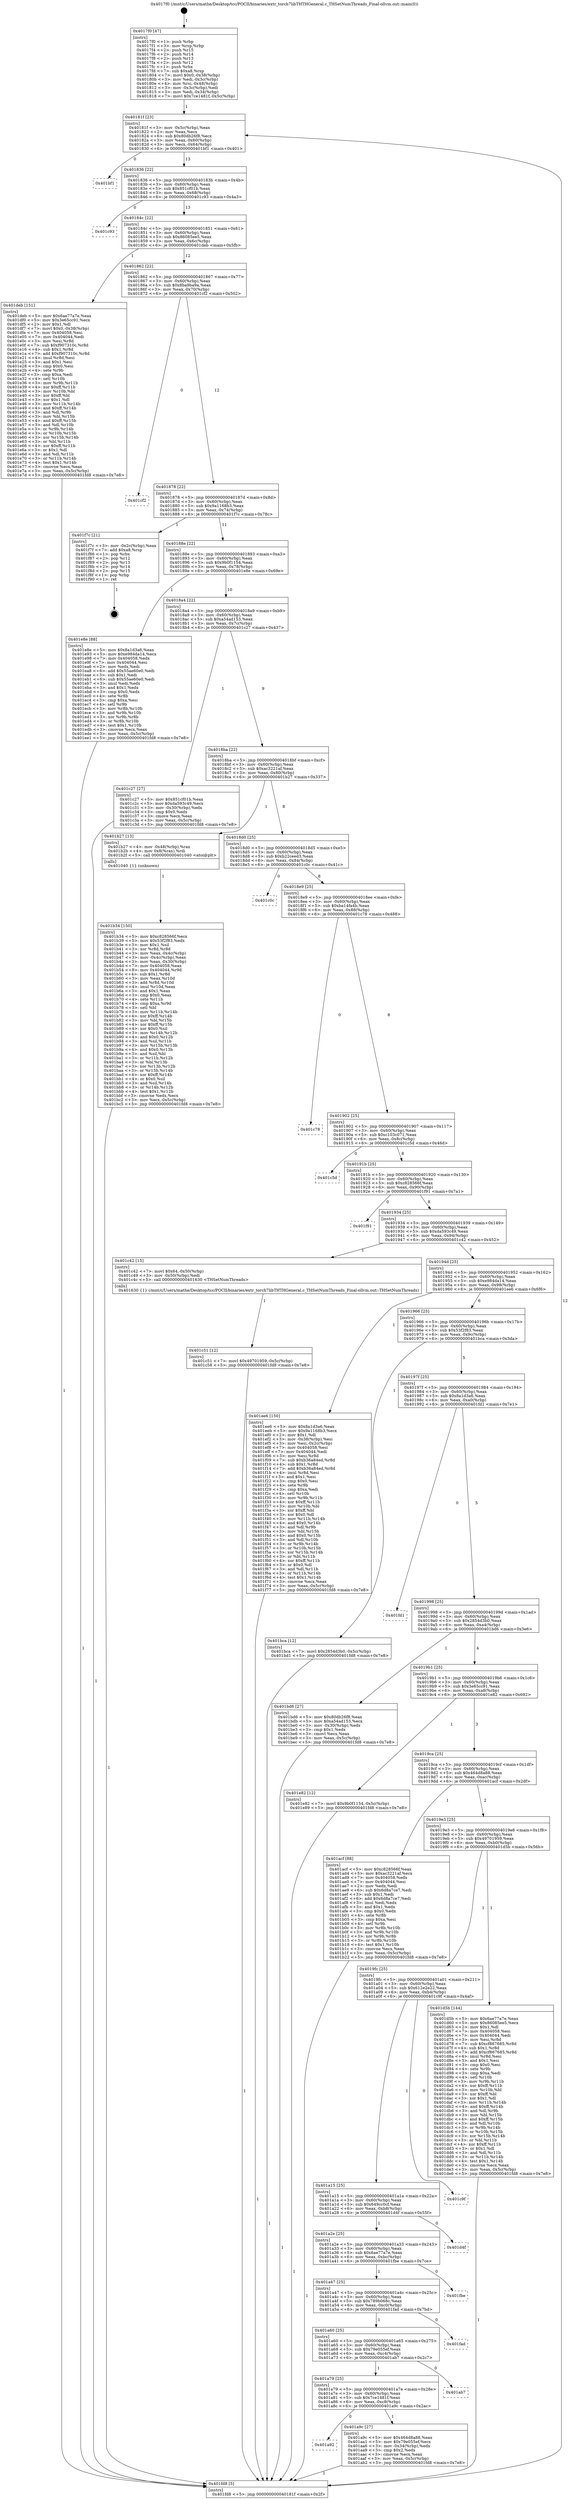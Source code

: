 digraph "0x4017f0" {
  label = "0x4017f0 (/mnt/c/Users/mathe/Desktop/tcc/POCII/binaries/extr_torch7libTHTHGeneral.c_THSetNumThreads_Final-ollvm.out::main(0))"
  labelloc = "t"
  node[shape=record]

  Entry [label="",width=0.3,height=0.3,shape=circle,fillcolor=black,style=filled]
  "0x40181f" [label="{
     0x40181f [23]\l
     | [instrs]\l
     &nbsp;&nbsp;0x40181f \<+3\>: mov -0x5c(%rbp),%eax\l
     &nbsp;&nbsp;0x401822 \<+2\>: mov %eax,%ecx\l
     &nbsp;&nbsp;0x401824 \<+6\>: sub $0x80db26f8,%ecx\l
     &nbsp;&nbsp;0x40182a \<+3\>: mov %eax,-0x60(%rbp)\l
     &nbsp;&nbsp;0x40182d \<+3\>: mov %ecx,-0x64(%rbp)\l
     &nbsp;&nbsp;0x401830 \<+6\>: je 0000000000401bf1 \<main+0x401\>\l
  }"]
  "0x401bf1" [label="{
     0x401bf1\l
  }", style=dashed]
  "0x401836" [label="{
     0x401836 [22]\l
     | [instrs]\l
     &nbsp;&nbsp;0x401836 \<+5\>: jmp 000000000040183b \<main+0x4b\>\l
     &nbsp;&nbsp;0x40183b \<+3\>: mov -0x60(%rbp),%eax\l
     &nbsp;&nbsp;0x40183e \<+5\>: sub $0x851cf01b,%eax\l
     &nbsp;&nbsp;0x401843 \<+3\>: mov %eax,-0x68(%rbp)\l
     &nbsp;&nbsp;0x401846 \<+6\>: je 0000000000401c93 \<main+0x4a3\>\l
  }"]
  Exit [label="",width=0.3,height=0.3,shape=circle,fillcolor=black,style=filled,peripheries=2]
  "0x401c93" [label="{
     0x401c93\l
  }", style=dashed]
  "0x40184c" [label="{
     0x40184c [22]\l
     | [instrs]\l
     &nbsp;&nbsp;0x40184c \<+5\>: jmp 0000000000401851 \<main+0x61\>\l
     &nbsp;&nbsp;0x401851 \<+3\>: mov -0x60(%rbp),%eax\l
     &nbsp;&nbsp;0x401854 \<+5\>: sub $0x86085ee5,%eax\l
     &nbsp;&nbsp;0x401859 \<+3\>: mov %eax,-0x6c(%rbp)\l
     &nbsp;&nbsp;0x40185c \<+6\>: je 0000000000401deb \<main+0x5fb\>\l
  }"]
  "0x401c51" [label="{
     0x401c51 [12]\l
     | [instrs]\l
     &nbsp;&nbsp;0x401c51 \<+7\>: movl $0x49701959,-0x5c(%rbp)\l
     &nbsp;&nbsp;0x401c58 \<+5\>: jmp 0000000000401fd8 \<main+0x7e8\>\l
  }"]
  "0x401deb" [label="{
     0x401deb [151]\l
     | [instrs]\l
     &nbsp;&nbsp;0x401deb \<+5\>: mov $0x6ae77a7e,%eax\l
     &nbsp;&nbsp;0x401df0 \<+5\>: mov $0x3e65cc91,%ecx\l
     &nbsp;&nbsp;0x401df5 \<+2\>: mov $0x1,%dl\l
     &nbsp;&nbsp;0x401df7 \<+7\>: movl $0x0,-0x38(%rbp)\l
     &nbsp;&nbsp;0x401dfe \<+7\>: mov 0x404058,%esi\l
     &nbsp;&nbsp;0x401e05 \<+7\>: mov 0x404044,%edi\l
     &nbsp;&nbsp;0x401e0c \<+3\>: mov %esi,%r8d\l
     &nbsp;&nbsp;0x401e0f \<+7\>: sub $0xf907310c,%r8d\l
     &nbsp;&nbsp;0x401e16 \<+4\>: sub $0x1,%r8d\l
     &nbsp;&nbsp;0x401e1a \<+7\>: add $0xf907310c,%r8d\l
     &nbsp;&nbsp;0x401e21 \<+4\>: imul %r8d,%esi\l
     &nbsp;&nbsp;0x401e25 \<+3\>: and $0x1,%esi\l
     &nbsp;&nbsp;0x401e28 \<+3\>: cmp $0x0,%esi\l
     &nbsp;&nbsp;0x401e2b \<+4\>: sete %r9b\l
     &nbsp;&nbsp;0x401e2f \<+3\>: cmp $0xa,%edi\l
     &nbsp;&nbsp;0x401e32 \<+4\>: setl %r10b\l
     &nbsp;&nbsp;0x401e36 \<+3\>: mov %r9b,%r11b\l
     &nbsp;&nbsp;0x401e39 \<+4\>: xor $0xff,%r11b\l
     &nbsp;&nbsp;0x401e3d \<+3\>: mov %r10b,%bl\l
     &nbsp;&nbsp;0x401e40 \<+3\>: xor $0xff,%bl\l
     &nbsp;&nbsp;0x401e43 \<+3\>: xor $0x1,%dl\l
     &nbsp;&nbsp;0x401e46 \<+3\>: mov %r11b,%r14b\l
     &nbsp;&nbsp;0x401e49 \<+4\>: and $0xff,%r14b\l
     &nbsp;&nbsp;0x401e4d \<+3\>: and %dl,%r9b\l
     &nbsp;&nbsp;0x401e50 \<+3\>: mov %bl,%r15b\l
     &nbsp;&nbsp;0x401e53 \<+4\>: and $0xff,%r15b\l
     &nbsp;&nbsp;0x401e57 \<+3\>: and %dl,%r10b\l
     &nbsp;&nbsp;0x401e5a \<+3\>: or %r9b,%r14b\l
     &nbsp;&nbsp;0x401e5d \<+3\>: or %r10b,%r15b\l
     &nbsp;&nbsp;0x401e60 \<+3\>: xor %r15b,%r14b\l
     &nbsp;&nbsp;0x401e63 \<+3\>: or %bl,%r11b\l
     &nbsp;&nbsp;0x401e66 \<+4\>: xor $0xff,%r11b\l
     &nbsp;&nbsp;0x401e6a \<+3\>: or $0x1,%dl\l
     &nbsp;&nbsp;0x401e6d \<+3\>: and %dl,%r11b\l
     &nbsp;&nbsp;0x401e70 \<+3\>: or %r11b,%r14b\l
     &nbsp;&nbsp;0x401e73 \<+4\>: test $0x1,%r14b\l
     &nbsp;&nbsp;0x401e77 \<+3\>: cmovne %ecx,%eax\l
     &nbsp;&nbsp;0x401e7a \<+3\>: mov %eax,-0x5c(%rbp)\l
     &nbsp;&nbsp;0x401e7d \<+5\>: jmp 0000000000401fd8 \<main+0x7e8\>\l
  }"]
  "0x401862" [label="{
     0x401862 [22]\l
     | [instrs]\l
     &nbsp;&nbsp;0x401862 \<+5\>: jmp 0000000000401867 \<main+0x77\>\l
     &nbsp;&nbsp;0x401867 \<+3\>: mov -0x60(%rbp),%eax\l
     &nbsp;&nbsp;0x40186a \<+5\>: sub $0x8ba9ba9a,%eax\l
     &nbsp;&nbsp;0x40186f \<+3\>: mov %eax,-0x70(%rbp)\l
     &nbsp;&nbsp;0x401872 \<+6\>: je 0000000000401cf2 \<main+0x502\>\l
  }"]
  "0x401b34" [label="{
     0x401b34 [150]\l
     | [instrs]\l
     &nbsp;&nbsp;0x401b34 \<+5\>: mov $0xc828566f,%ecx\l
     &nbsp;&nbsp;0x401b39 \<+5\>: mov $0x53f2f83,%edx\l
     &nbsp;&nbsp;0x401b3e \<+3\>: mov $0x1,%sil\l
     &nbsp;&nbsp;0x401b41 \<+3\>: xor %r8d,%r8d\l
     &nbsp;&nbsp;0x401b44 \<+3\>: mov %eax,-0x4c(%rbp)\l
     &nbsp;&nbsp;0x401b47 \<+3\>: mov -0x4c(%rbp),%eax\l
     &nbsp;&nbsp;0x401b4a \<+3\>: mov %eax,-0x30(%rbp)\l
     &nbsp;&nbsp;0x401b4d \<+7\>: mov 0x404058,%eax\l
     &nbsp;&nbsp;0x401b54 \<+8\>: mov 0x404044,%r9d\l
     &nbsp;&nbsp;0x401b5c \<+4\>: sub $0x1,%r8d\l
     &nbsp;&nbsp;0x401b60 \<+3\>: mov %eax,%r10d\l
     &nbsp;&nbsp;0x401b63 \<+3\>: add %r8d,%r10d\l
     &nbsp;&nbsp;0x401b66 \<+4\>: imul %r10d,%eax\l
     &nbsp;&nbsp;0x401b6a \<+3\>: and $0x1,%eax\l
     &nbsp;&nbsp;0x401b6d \<+3\>: cmp $0x0,%eax\l
     &nbsp;&nbsp;0x401b70 \<+4\>: sete %r11b\l
     &nbsp;&nbsp;0x401b74 \<+4\>: cmp $0xa,%r9d\l
     &nbsp;&nbsp;0x401b78 \<+3\>: setl %bl\l
     &nbsp;&nbsp;0x401b7b \<+3\>: mov %r11b,%r14b\l
     &nbsp;&nbsp;0x401b7e \<+4\>: xor $0xff,%r14b\l
     &nbsp;&nbsp;0x401b82 \<+3\>: mov %bl,%r15b\l
     &nbsp;&nbsp;0x401b85 \<+4\>: xor $0xff,%r15b\l
     &nbsp;&nbsp;0x401b89 \<+4\>: xor $0x0,%sil\l
     &nbsp;&nbsp;0x401b8d \<+3\>: mov %r14b,%r12b\l
     &nbsp;&nbsp;0x401b90 \<+4\>: and $0x0,%r12b\l
     &nbsp;&nbsp;0x401b94 \<+3\>: and %sil,%r11b\l
     &nbsp;&nbsp;0x401b97 \<+3\>: mov %r15b,%r13b\l
     &nbsp;&nbsp;0x401b9a \<+4\>: and $0x0,%r13b\l
     &nbsp;&nbsp;0x401b9e \<+3\>: and %sil,%bl\l
     &nbsp;&nbsp;0x401ba1 \<+3\>: or %r11b,%r12b\l
     &nbsp;&nbsp;0x401ba4 \<+3\>: or %bl,%r13b\l
     &nbsp;&nbsp;0x401ba7 \<+3\>: xor %r13b,%r12b\l
     &nbsp;&nbsp;0x401baa \<+3\>: or %r15b,%r14b\l
     &nbsp;&nbsp;0x401bad \<+4\>: xor $0xff,%r14b\l
     &nbsp;&nbsp;0x401bb1 \<+4\>: or $0x0,%sil\l
     &nbsp;&nbsp;0x401bb5 \<+3\>: and %sil,%r14b\l
     &nbsp;&nbsp;0x401bb8 \<+3\>: or %r14b,%r12b\l
     &nbsp;&nbsp;0x401bbb \<+4\>: test $0x1,%r12b\l
     &nbsp;&nbsp;0x401bbf \<+3\>: cmovne %edx,%ecx\l
     &nbsp;&nbsp;0x401bc2 \<+3\>: mov %ecx,-0x5c(%rbp)\l
     &nbsp;&nbsp;0x401bc5 \<+5\>: jmp 0000000000401fd8 \<main+0x7e8\>\l
  }"]
  "0x401cf2" [label="{
     0x401cf2\l
  }", style=dashed]
  "0x401878" [label="{
     0x401878 [22]\l
     | [instrs]\l
     &nbsp;&nbsp;0x401878 \<+5\>: jmp 000000000040187d \<main+0x8d\>\l
     &nbsp;&nbsp;0x40187d \<+3\>: mov -0x60(%rbp),%eax\l
     &nbsp;&nbsp;0x401880 \<+5\>: sub $0x9a1168b3,%eax\l
     &nbsp;&nbsp;0x401885 \<+3\>: mov %eax,-0x74(%rbp)\l
     &nbsp;&nbsp;0x401888 \<+6\>: je 0000000000401f7c \<main+0x78c\>\l
  }"]
  "0x4017f0" [label="{
     0x4017f0 [47]\l
     | [instrs]\l
     &nbsp;&nbsp;0x4017f0 \<+1\>: push %rbp\l
     &nbsp;&nbsp;0x4017f1 \<+3\>: mov %rsp,%rbp\l
     &nbsp;&nbsp;0x4017f4 \<+2\>: push %r15\l
     &nbsp;&nbsp;0x4017f6 \<+2\>: push %r14\l
     &nbsp;&nbsp;0x4017f8 \<+2\>: push %r13\l
     &nbsp;&nbsp;0x4017fa \<+2\>: push %r12\l
     &nbsp;&nbsp;0x4017fc \<+1\>: push %rbx\l
     &nbsp;&nbsp;0x4017fd \<+7\>: sub $0xa8,%rsp\l
     &nbsp;&nbsp;0x401804 \<+7\>: movl $0x0,-0x38(%rbp)\l
     &nbsp;&nbsp;0x40180b \<+3\>: mov %edi,-0x3c(%rbp)\l
     &nbsp;&nbsp;0x40180e \<+4\>: mov %rsi,-0x48(%rbp)\l
     &nbsp;&nbsp;0x401812 \<+3\>: mov -0x3c(%rbp),%edi\l
     &nbsp;&nbsp;0x401815 \<+3\>: mov %edi,-0x34(%rbp)\l
     &nbsp;&nbsp;0x401818 \<+7\>: movl $0x7ce1481f,-0x5c(%rbp)\l
  }"]
  "0x401f7c" [label="{
     0x401f7c [21]\l
     | [instrs]\l
     &nbsp;&nbsp;0x401f7c \<+3\>: mov -0x2c(%rbp),%eax\l
     &nbsp;&nbsp;0x401f7f \<+7\>: add $0xa8,%rsp\l
     &nbsp;&nbsp;0x401f86 \<+1\>: pop %rbx\l
     &nbsp;&nbsp;0x401f87 \<+2\>: pop %r12\l
     &nbsp;&nbsp;0x401f89 \<+2\>: pop %r13\l
     &nbsp;&nbsp;0x401f8b \<+2\>: pop %r14\l
     &nbsp;&nbsp;0x401f8d \<+2\>: pop %r15\l
     &nbsp;&nbsp;0x401f8f \<+1\>: pop %rbp\l
     &nbsp;&nbsp;0x401f90 \<+1\>: ret\l
  }"]
  "0x40188e" [label="{
     0x40188e [22]\l
     | [instrs]\l
     &nbsp;&nbsp;0x40188e \<+5\>: jmp 0000000000401893 \<main+0xa3\>\l
     &nbsp;&nbsp;0x401893 \<+3\>: mov -0x60(%rbp),%eax\l
     &nbsp;&nbsp;0x401896 \<+5\>: sub $0x9b0f1154,%eax\l
     &nbsp;&nbsp;0x40189b \<+3\>: mov %eax,-0x78(%rbp)\l
     &nbsp;&nbsp;0x40189e \<+6\>: je 0000000000401e8e \<main+0x69e\>\l
  }"]
  "0x401fd8" [label="{
     0x401fd8 [5]\l
     | [instrs]\l
     &nbsp;&nbsp;0x401fd8 \<+5\>: jmp 000000000040181f \<main+0x2f\>\l
  }"]
  "0x401e8e" [label="{
     0x401e8e [88]\l
     | [instrs]\l
     &nbsp;&nbsp;0x401e8e \<+5\>: mov $0x8a1d3a6,%eax\l
     &nbsp;&nbsp;0x401e93 \<+5\>: mov $0xe984da14,%ecx\l
     &nbsp;&nbsp;0x401e98 \<+7\>: mov 0x404058,%edx\l
     &nbsp;&nbsp;0x401e9f \<+7\>: mov 0x404044,%esi\l
     &nbsp;&nbsp;0x401ea6 \<+2\>: mov %edx,%edi\l
     &nbsp;&nbsp;0x401ea8 \<+6\>: add $0x55ae60e0,%edi\l
     &nbsp;&nbsp;0x401eae \<+3\>: sub $0x1,%edi\l
     &nbsp;&nbsp;0x401eb1 \<+6\>: sub $0x55ae60e0,%edi\l
     &nbsp;&nbsp;0x401eb7 \<+3\>: imul %edi,%edx\l
     &nbsp;&nbsp;0x401eba \<+3\>: and $0x1,%edx\l
     &nbsp;&nbsp;0x401ebd \<+3\>: cmp $0x0,%edx\l
     &nbsp;&nbsp;0x401ec0 \<+4\>: sete %r8b\l
     &nbsp;&nbsp;0x401ec4 \<+3\>: cmp $0xa,%esi\l
     &nbsp;&nbsp;0x401ec7 \<+4\>: setl %r9b\l
     &nbsp;&nbsp;0x401ecb \<+3\>: mov %r8b,%r10b\l
     &nbsp;&nbsp;0x401ece \<+3\>: and %r9b,%r10b\l
     &nbsp;&nbsp;0x401ed1 \<+3\>: xor %r9b,%r8b\l
     &nbsp;&nbsp;0x401ed4 \<+3\>: or %r8b,%r10b\l
     &nbsp;&nbsp;0x401ed7 \<+4\>: test $0x1,%r10b\l
     &nbsp;&nbsp;0x401edb \<+3\>: cmovne %ecx,%eax\l
     &nbsp;&nbsp;0x401ede \<+3\>: mov %eax,-0x5c(%rbp)\l
     &nbsp;&nbsp;0x401ee1 \<+5\>: jmp 0000000000401fd8 \<main+0x7e8\>\l
  }"]
  "0x4018a4" [label="{
     0x4018a4 [22]\l
     | [instrs]\l
     &nbsp;&nbsp;0x4018a4 \<+5\>: jmp 00000000004018a9 \<main+0xb9\>\l
     &nbsp;&nbsp;0x4018a9 \<+3\>: mov -0x60(%rbp),%eax\l
     &nbsp;&nbsp;0x4018ac \<+5\>: sub $0xa54ad153,%eax\l
     &nbsp;&nbsp;0x4018b1 \<+3\>: mov %eax,-0x7c(%rbp)\l
     &nbsp;&nbsp;0x4018b4 \<+6\>: je 0000000000401c27 \<main+0x437\>\l
  }"]
  "0x401a92" [label="{
     0x401a92\l
  }", style=dashed]
  "0x401c27" [label="{
     0x401c27 [27]\l
     | [instrs]\l
     &nbsp;&nbsp;0x401c27 \<+5\>: mov $0x851cf01b,%eax\l
     &nbsp;&nbsp;0x401c2c \<+5\>: mov $0xda593c49,%ecx\l
     &nbsp;&nbsp;0x401c31 \<+3\>: mov -0x30(%rbp),%edx\l
     &nbsp;&nbsp;0x401c34 \<+3\>: cmp $0x0,%edx\l
     &nbsp;&nbsp;0x401c37 \<+3\>: cmove %ecx,%eax\l
     &nbsp;&nbsp;0x401c3a \<+3\>: mov %eax,-0x5c(%rbp)\l
     &nbsp;&nbsp;0x401c3d \<+5\>: jmp 0000000000401fd8 \<main+0x7e8\>\l
  }"]
  "0x4018ba" [label="{
     0x4018ba [22]\l
     | [instrs]\l
     &nbsp;&nbsp;0x4018ba \<+5\>: jmp 00000000004018bf \<main+0xcf\>\l
     &nbsp;&nbsp;0x4018bf \<+3\>: mov -0x60(%rbp),%eax\l
     &nbsp;&nbsp;0x4018c2 \<+5\>: sub $0xac3221af,%eax\l
     &nbsp;&nbsp;0x4018c7 \<+3\>: mov %eax,-0x80(%rbp)\l
     &nbsp;&nbsp;0x4018ca \<+6\>: je 0000000000401b27 \<main+0x337\>\l
  }"]
  "0x401a9c" [label="{
     0x401a9c [27]\l
     | [instrs]\l
     &nbsp;&nbsp;0x401a9c \<+5\>: mov $0x464d8a88,%eax\l
     &nbsp;&nbsp;0x401aa1 \<+5\>: mov $0x79e055ef,%ecx\l
     &nbsp;&nbsp;0x401aa6 \<+3\>: mov -0x34(%rbp),%edx\l
     &nbsp;&nbsp;0x401aa9 \<+3\>: cmp $0x2,%edx\l
     &nbsp;&nbsp;0x401aac \<+3\>: cmovne %ecx,%eax\l
     &nbsp;&nbsp;0x401aaf \<+3\>: mov %eax,-0x5c(%rbp)\l
     &nbsp;&nbsp;0x401ab2 \<+5\>: jmp 0000000000401fd8 \<main+0x7e8\>\l
  }"]
  "0x401b27" [label="{
     0x401b27 [13]\l
     | [instrs]\l
     &nbsp;&nbsp;0x401b27 \<+4\>: mov -0x48(%rbp),%rax\l
     &nbsp;&nbsp;0x401b2b \<+4\>: mov 0x8(%rax),%rdi\l
     &nbsp;&nbsp;0x401b2f \<+5\>: call 0000000000401040 \<atoi@plt\>\l
     | [calls]\l
     &nbsp;&nbsp;0x401040 \{1\} (unknown)\l
  }"]
  "0x4018d0" [label="{
     0x4018d0 [25]\l
     | [instrs]\l
     &nbsp;&nbsp;0x4018d0 \<+5\>: jmp 00000000004018d5 \<main+0xe5\>\l
     &nbsp;&nbsp;0x4018d5 \<+3\>: mov -0x60(%rbp),%eax\l
     &nbsp;&nbsp;0x4018d8 \<+5\>: sub $0xb22ceed3,%eax\l
     &nbsp;&nbsp;0x4018dd \<+6\>: mov %eax,-0x84(%rbp)\l
     &nbsp;&nbsp;0x4018e3 \<+6\>: je 0000000000401c0c \<main+0x41c\>\l
  }"]
  "0x401a79" [label="{
     0x401a79 [25]\l
     | [instrs]\l
     &nbsp;&nbsp;0x401a79 \<+5\>: jmp 0000000000401a7e \<main+0x28e\>\l
     &nbsp;&nbsp;0x401a7e \<+3\>: mov -0x60(%rbp),%eax\l
     &nbsp;&nbsp;0x401a81 \<+5\>: sub $0x7ce1481f,%eax\l
     &nbsp;&nbsp;0x401a86 \<+6\>: mov %eax,-0xc8(%rbp)\l
     &nbsp;&nbsp;0x401a8c \<+6\>: je 0000000000401a9c \<main+0x2ac\>\l
  }"]
  "0x401c0c" [label="{
     0x401c0c\l
  }", style=dashed]
  "0x4018e9" [label="{
     0x4018e9 [25]\l
     | [instrs]\l
     &nbsp;&nbsp;0x4018e9 \<+5\>: jmp 00000000004018ee \<main+0xfe\>\l
     &nbsp;&nbsp;0x4018ee \<+3\>: mov -0x60(%rbp),%eax\l
     &nbsp;&nbsp;0x4018f1 \<+5\>: sub $0xba14fa4b,%eax\l
     &nbsp;&nbsp;0x4018f6 \<+6\>: mov %eax,-0x88(%rbp)\l
     &nbsp;&nbsp;0x4018fc \<+6\>: je 0000000000401c78 \<main+0x488\>\l
  }"]
  "0x401ab7" [label="{
     0x401ab7\l
  }", style=dashed]
  "0x401c78" [label="{
     0x401c78\l
  }", style=dashed]
  "0x401902" [label="{
     0x401902 [25]\l
     | [instrs]\l
     &nbsp;&nbsp;0x401902 \<+5\>: jmp 0000000000401907 \<main+0x117\>\l
     &nbsp;&nbsp;0x401907 \<+3\>: mov -0x60(%rbp),%eax\l
     &nbsp;&nbsp;0x40190a \<+5\>: sub $0xc103c071,%eax\l
     &nbsp;&nbsp;0x40190f \<+6\>: mov %eax,-0x8c(%rbp)\l
     &nbsp;&nbsp;0x401915 \<+6\>: je 0000000000401c5d \<main+0x46d\>\l
  }"]
  "0x401a60" [label="{
     0x401a60 [25]\l
     | [instrs]\l
     &nbsp;&nbsp;0x401a60 \<+5\>: jmp 0000000000401a65 \<main+0x275\>\l
     &nbsp;&nbsp;0x401a65 \<+3\>: mov -0x60(%rbp),%eax\l
     &nbsp;&nbsp;0x401a68 \<+5\>: sub $0x79e055ef,%eax\l
     &nbsp;&nbsp;0x401a6d \<+6\>: mov %eax,-0xc4(%rbp)\l
     &nbsp;&nbsp;0x401a73 \<+6\>: je 0000000000401ab7 \<main+0x2c7\>\l
  }"]
  "0x401c5d" [label="{
     0x401c5d\l
  }", style=dashed]
  "0x40191b" [label="{
     0x40191b [25]\l
     | [instrs]\l
     &nbsp;&nbsp;0x40191b \<+5\>: jmp 0000000000401920 \<main+0x130\>\l
     &nbsp;&nbsp;0x401920 \<+3\>: mov -0x60(%rbp),%eax\l
     &nbsp;&nbsp;0x401923 \<+5\>: sub $0xc828566f,%eax\l
     &nbsp;&nbsp;0x401928 \<+6\>: mov %eax,-0x90(%rbp)\l
     &nbsp;&nbsp;0x40192e \<+6\>: je 0000000000401f91 \<main+0x7a1\>\l
  }"]
  "0x401fad" [label="{
     0x401fad\l
  }", style=dashed]
  "0x401f91" [label="{
     0x401f91\l
  }", style=dashed]
  "0x401934" [label="{
     0x401934 [25]\l
     | [instrs]\l
     &nbsp;&nbsp;0x401934 \<+5\>: jmp 0000000000401939 \<main+0x149\>\l
     &nbsp;&nbsp;0x401939 \<+3\>: mov -0x60(%rbp),%eax\l
     &nbsp;&nbsp;0x40193c \<+5\>: sub $0xda593c49,%eax\l
     &nbsp;&nbsp;0x401941 \<+6\>: mov %eax,-0x94(%rbp)\l
     &nbsp;&nbsp;0x401947 \<+6\>: je 0000000000401c42 \<main+0x452\>\l
  }"]
  "0x401a47" [label="{
     0x401a47 [25]\l
     | [instrs]\l
     &nbsp;&nbsp;0x401a47 \<+5\>: jmp 0000000000401a4c \<main+0x25c\>\l
     &nbsp;&nbsp;0x401a4c \<+3\>: mov -0x60(%rbp),%eax\l
     &nbsp;&nbsp;0x401a4f \<+5\>: sub $0x789b068c,%eax\l
     &nbsp;&nbsp;0x401a54 \<+6\>: mov %eax,-0xc0(%rbp)\l
     &nbsp;&nbsp;0x401a5a \<+6\>: je 0000000000401fad \<main+0x7bd\>\l
  }"]
  "0x401c42" [label="{
     0x401c42 [15]\l
     | [instrs]\l
     &nbsp;&nbsp;0x401c42 \<+7\>: movl $0x64,-0x50(%rbp)\l
     &nbsp;&nbsp;0x401c49 \<+3\>: mov -0x50(%rbp),%edi\l
     &nbsp;&nbsp;0x401c4c \<+5\>: call 0000000000401630 \<THSetNumThreads\>\l
     | [calls]\l
     &nbsp;&nbsp;0x401630 \{1\} (/mnt/c/Users/mathe/Desktop/tcc/POCII/binaries/extr_torch7libTHTHGeneral.c_THSetNumThreads_Final-ollvm.out::THSetNumThreads)\l
  }"]
  "0x40194d" [label="{
     0x40194d [25]\l
     | [instrs]\l
     &nbsp;&nbsp;0x40194d \<+5\>: jmp 0000000000401952 \<main+0x162\>\l
     &nbsp;&nbsp;0x401952 \<+3\>: mov -0x60(%rbp),%eax\l
     &nbsp;&nbsp;0x401955 \<+5\>: sub $0xe984da14,%eax\l
     &nbsp;&nbsp;0x40195a \<+6\>: mov %eax,-0x98(%rbp)\l
     &nbsp;&nbsp;0x401960 \<+6\>: je 0000000000401ee6 \<main+0x6f6\>\l
  }"]
  "0x401fbe" [label="{
     0x401fbe\l
  }", style=dashed]
  "0x401ee6" [label="{
     0x401ee6 [150]\l
     | [instrs]\l
     &nbsp;&nbsp;0x401ee6 \<+5\>: mov $0x8a1d3a6,%eax\l
     &nbsp;&nbsp;0x401eeb \<+5\>: mov $0x9a1168b3,%ecx\l
     &nbsp;&nbsp;0x401ef0 \<+2\>: mov $0x1,%dl\l
     &nbsp;&nbsp;0x401ef2 \<+3\>: mov -0x38(%rbp),%esi\l
     &nbsp;&nbsp;0x401ef5 \<+3\>: mov %esi,-0x2c(%rbp)\l
     &nbsp;&nbsp;0x401ef8 \<+7\>: mov 0x404058,%esi\l
     &nbsp;&nbsp;0x401eff \<+7\>: mov 0x404044,%edi\l
     &nbsp;&nbsp;0x401f06 \<+3\>: mov %esi,%r8d\l
     &nbsp;&nbsp;0x401f09 \<+7\>: sub $0xb36a84ed,%r8d\l
     &nbsp;&nbsp;0x401f10 \<+4\>: sub $0x1,%r8d\l
     &nbsp;&nbsp;0x401f14 \<+7\>: add $0xb36a84ed,%r8d\l
     &nbsp;&nbsp;0x401f1b \<+4\>: imul %r8d,%esi\l
     &nbsp;&nbsp;0x401f1f \<+3\>: and $0x1,%esi\l
     &nbsp;&nbsp;0x401f22 \<+3\>: cmp $0x0,%esi\l
     &nbsp;&nbsp;0x401f25 \<+4\>: sete %r9b\l
     &nbsp;&nbsp;0x401f29 \<+3\>: cmp $0xa,%edi\l
     &nbsp;&nbsp;0x401f2c \<+4\>: setl %r10b\l
     &nbsp;&nbsp;0x401f30 \<+3\>: mov %r9b,%r11b\l
     &nbsp;&nbsp;0x401f33 \<+4\>: xor $0xff,%r11b\l
     &nbsp;&nbsp;0x401f37 \<+3\>: mov %r10b,%bl\l
     &nbsp;&nbsp;0x401f3a \<+3\>: xor $0xff,%bl\l
     &nbsp;&nbsp;0x401f3d \<+3\>: xor $0x0,%dl\l
     &nbsp;&nbsp;0x401f40 \<+3\>: mov %r11b,%r14b\l
     &nbsp;&nbsp;0x401f43 \<+4\>: and $0x0,%r14b\l
     &nbsp;&nbsp;0x401f47 \<+3\>: and %dl,%r9b\l
     &nbsp;&nbsp;0x401f4a \<+3\>: mov %bl,%r15b\l
     &nbsp;&nbsp;0x401f4d \<+4\>: and $0x0,%r15b\l
     &nbsp;&nbsp;0x401f51 \<+3\>: and %dl,%r10b\l
     &nbsp;&nbsp;0x401f54 \<+3\>: or %r9b,%r14b\l
     &nbsp;&nbsp;0x401f57 \<+3\>: or %r10b,%r15b\l
     &nbsp;&nbsp;0x401f5a \<+3\>: xor %r15b,%r14b\l
     &nbsp;&nbsp;0x401f5d \<+3\>: or %bl,%r11b\l
     &nbsp;&nbsp;0x401f60 \<+4\>: xor $0xff,%r11b\l
     &nbsp;&nbsp;0x401f64 \<+3\>: or $0x0,%dl\l
     &nbsp;&nbsp;0x401f67 \<+3\>: and %dl,%r11b\l
     &nbsp;&nbsp;0x401f6a \<+3\>: or %r11b,%r14b\l
     &nbsp;&nbsp;0x401f6d \<+4\>: test $0x1,%r14b\l
     &nbsp;&nbsp;0x401f71 \<+3\>: cmovne %ecx,%eax\l
     &nbsp;&nbsp;0x401f74 \<+3\>: mov %eax,-0x5c(%rbp)\l
     &nbsp;&nbsp;0x401f77 \<+5\>: jmp 0000000000401fd8 \<main+0x7e8\>\l
  }"]
  "0x401966" [label="{
     0x401966 [25]\l
     | [instrs]\l
     &nbsp;&nbsp;0x401966 \<+5\>: jmp 000000000040196b \<main+0x17b\>\l
     &nbsp;&nbsp;0x40196b \<+3\>: mov -0x60(%rbp),%eax\l
     &nbsp;&nbsp;0x40196e \<+5\>: sub $0x53f2f83,%eax\l
     &nbsp;&nbsp;0x401973 \<+6\>: mov %eax,-0x9c(%rbp)\l
     &nbsp;&nbsp;0x401979 \<+6\>: je 0000000000401bca \<main+0x3da\>\l
  }"]
  "0x401a2e" [label="{
     0x401a2e [25]\l
     | [instrs]\l
     &nbsp;&nbsp;0x401a2e \<+5\>: jmp 0000000000401a33 \<main+0x243\>\l
     &nbsp;&nbsp;0x401a33 \<+3\>: mov -0x60(%rbp),%eax\l
     &nbsp;&nbsp;0x401a36 \<+5\>: sub $0x6ae77a7e,%eax\l
     &nbsp;&nbsp;0x401a3b \<+6\>: mov %eax,-0xbc(%rbp)\l
     &nbsp;&nbsp;0x401a41 \<+6\>: je 0000000000401fbe \<main+0x7ce\>\l
  }"]
  "0x401bca" [label="{
     0x401bca [12]\l
     | [instrs]\l
     &nbsp;&nbsp;0x401bca \<+7\>: movl $0x2854d3b0,-0x5c(%rbp)\l
     &nbsp;&nbsp;0x401bd1 \<+5\>: jmp 0000000000401fd8 \<main+0x7e8\>\l
  }"]
  "0x40197f" [label="{
     0x40197f [25]\l
     | [instrs]\l
     &nbsp;&nbsp;0x40197f \<+5\>: jmp 0000000000401984 \<main+0x194\>\l
     &nbsp;&nbsp;0x401984 \<+3\>: mov -0x60(%rbp),%eax\l
     &nbsp;&nbsp;0x401987 \<+5\>: sub $0x8a1d3a6,%eax\l
     &nbsp;&nbsp;0x40198c \<+6\>: mov %eax,-0xa0(%rbp)\l
     &nbsp;&nbsp;0x401992 \<+6\>: je 0000000000401fd1 \<main+0x7e1\>\l
  }"]
  "0x401d4f" [label="{
     0x401d4f\l
  }", style=dashed]
  "0x401fd1" [label="{
     0x401fd1\l
  }", style=dashed]
  "0x401998" [label="{
     0x401998 [25]\l
     | [instrs]\l
     &nbsp;&nbsp;0x401998 \<+5\>: jmp 000000000040199d \<main+0x1ad\>\l
     &nbsp;&nbsp;0x40199d \<+3\>: mov -0x60(%rbp),%eax\l
     &nbsp;&nbsp;0x4019a0 \<+5\>: sub $0x2854d3b0,%eax\l
     &nbsp;&nbsp;0x4019a5 \<+6\>: mov %eax,-0xa4(%rbp)\l
     &nbsp;&nbsp;0x4019ab \<+6\>: je 0000000000401bd6 \<main+0x3e6\>\l
  }"]
  "0x401a15" [label="{
     0x401a15 [25]\l
     | [instrs]\l
     &nbsp;&nbsp;0x401a15 \<+5\>: jmp 0000000000401a1a \<main+0x22a\>\l
     &nbsp;&nbsp;0x401a1a \<+3\>: mov -0x60(%rbp),%eax\l
     &nbsp;&nbsp;0x401a1d \<+5\>: sub $0x649cc0cf,%eax\l
     &nbsp;&nbsp;0x401a22 \<+6\>: mov %eax,-0xb8(%rbp)\l
     &nbsp;&nbsp;0x401a28 \<+6\>: je 0000000000401d4f \<main+0x55f\>\l
  }"]
  "0x401bd6" [label="{
     0x401bd6 [27]\l
     | [instrs]\l
     &nbsp;&nbsp;0x401bd6 \<+5\>: mov $0x80db26f8,%eax\l
     &nbsp;&nbsp;0x401bdb \<+5\>: mov $0xa54ad153,%ecx\l
     &nbsp;&nbsp;0x401be0 \<+3\>: mov -0x30(%rbp),%edx\l
     &nbsp;&nbsp;0x401be3 \<+3\>: cmp $0x1,%edx\l
     &nbsp;&nbsp;0x401be6 \<+3\>: cmovl %ecx,%eax\l
     &nbsp;&nbsp;0x401be9 \<+3\>: mov %eax,-0x5c(%rbp)\l
     &nbsp;&nbsp;0x401bec \<+5\>: jmp 0000000000401fd8 \<main+0x7e8\>\l
  }"]
  "0x4019b1" [label="{
     0x4019b1 [25]\l
     | [instrs]\l
     &nbsp;&nbsp;0x4019b1 \<+5\>: jmp 00000000004019b6 \<main+0x1c6\>\l
     &nbsp;&nbsp;0x4019b6 \<+3\>: mov -0x60(%rbp),%eax\l
     &nbsp;&nbsp;0x4019b9 \<+5\>: sub $0x3e65cc91,%eax\l
     &nbsp;&nbsp;0x4019be \<+6\>: mov %eax,-0xa8(%rbp)\l
     &nbsp;&nbsp;0x4019c4 \<+6\>: je 0000000000401e82 \<main+0x692\>\l
  }"]
  "0x401c9f" [label="{
     0x401c9f\l
  }", style=dashed]
  "0x401e82" [label="{
     0x401e82 [12]\l
     | [instrs]\l
     &nbsp;&nbsp;0x401e82 \<+7\>: movl $0x9b0f1154,-0x5c(%rbp)\l
     &nbsp;&nbsp;0x401e89 \<+5\>: jmp 0000000000401fd8 \<main+0x7e8\>\l
  }"]
  "0x4019ca" [label="{
     0x4019ca [25]\l
     | [instrs]\l
     &nbsp;&nbsp;0x4019ca \<+5\>: jmp 00000000004019cf \<main+0x1df\>\l
     &nbsp;&nbsp;0x4019cf \<+3\>: mov -0x60(%rbp),%eax\l
     &nbsp;&nbsp;0x4019d2 \<+5\>: sub $0x464d8a88,%eax\l
     &nbsp;&nbsp;0x4019d7 \<+6\>: mov %eax,-0xac(%rbp)\l
     &nbsp;&nbsp;0x4019dd \<+6\>: je 0000000000401acf \<main+0x2df\>\l
  }"]
  "0x4019fc" [label="{
     0x4019fc [25]\l
     | [instrs]\l
     &nbsp;&nbsp;0x4019fc \<+5\>: jmp 0000000000401a01 \<main+0x211\>\l
     &nbsp;&nbsp;0x401a01 \<+3\>: mov -0x60(%rbp),%eax\l
     &nbsp;&nbsp;0x401a04 \<+5\>: sub $0x612e2e22,%eax\l
     &nbsp;&nbsp;0x401a09 \<+6\>: mov %eax,-0xb4(%rbp)\l
     &nbsp;&nbsp;0x401a0f \<+6\>: je 0000000000401c9f \<main+0x4af\>\l
  }"]
  "0x401acf" [label="{
     0x401acf [88]\l
     | [instrs]\l
     &nbsp;&nbsp;0x401acf \<+5\>: mov $0xc828566f,%eax\l
     &nbsp;&nbsp;0x401ad4 \<+5\>: mov $0xac3221af,%ecx\l
     &nbsp;&nbsp;0x401ad9 \<+7\>: mov 0x404058,%edx\l
     &nbsp;&nbsp;0x401ae0 \<+7\>: mov 0x404044,%esi\l
     &nbsp;&nbsp;0x401ae7 \<+2\>: mov %edx,%edi\l
     &nbsp;&nbsp;0x401ae9 \<+6\>: sub $0x6d8a7ce7,%edi\l
     &nbsp;&nbsp;0x401aef \<+3\>: sub $0x1,%edi\l
     &nbsp;&nbsp;0x401af2 \<+6\>: add $0x6d8a7ce7,%edi\l
     &nbsp;&nbsp;0x401af8 \<+3\>: imul %edi,%edx\l
     &nbsp;&nbsp;0x401afb \<+3\>: and $0x1,%edx\l
     &nbsp;&nbsp;0x401afe \<+3\>: cmp $0x0,%edx\l
     &nbsp;&nbsp;0x401b01 \<+4\>: sete %r8b\l
     &nbsp;&nbsp;0x401b05 \<+3\>: cmp $0xa,%esi\l
     &nbsp;&nbsp;0x401b08 \<+4\>: setl %r9b\l
     &nbsp;&nbsp;0x401b0c \<+3\>: mov %r8b,%r10b\l
     &nbsp;&nbsp;0x401b0f \<+3\>: and %r9b,%r10b\l
     &nbsp;&nbsp;0x401b12 \<+3\>: xor %r9b,%r8b\l
     &nbsp;&nbsp;0x401b15 \<+3\>: or %r8b,%r10b\l
     &nbsp;&nbsp;0x401b18 \<+4\>: test $0x1,%r10b\l
     &nbsp;&nbsp;0x401b1c \<+3\>: cmovne %ecx,%eax\l
     &nbsp;&nbsp;0x401b1f \<+3\>: mov %eax,-0x5c(%rbp)\l
     &nbsp;&nbsp;0x401b22 \<+5\>: jmp 0000000000401fd8 \<main+0x7e8\>\l
  }"]
  "0x4019e3" [label="{
     0x4019e3 [25]\l
     | [instrs]\l
     &nbsp;&nbsp;0x4019e3 \<+5\>: jmp 00000000004019e8 \<main+0x1f8\>\l
     &nbsp;&nbsp;0x4019e8 \<+3\>: mov -0x60(%rbp),%eax\l
     &nbsp;&nbsp;0x4019eb \<+5\>: sub $0x49701959,%eax\l
     &nbsp;&nbsp;0x4019f0 \<+6\>: mov %eax,-0xb0(%rbp)\l
     &nbsp;&nbsp;0x4019f6 \<+6\>: je 0000000000401d5b \<main+0x56b\>\l
  }"]
  "0x401d5b" [label="{
     0x401d5b [144]\l
     | [instrs]\l
     &nbsp;&nbsp;0x401d5b \<+5\>: mov $0x6ae77a7e,%eax\l
     &nbsp;&nbsp;0x401d60 \<+5\>: mov $0x86085ee5,%ecx\l
     &nbsp;&nbsp;0x401d65 \<+2\>: mov $0x1,%dl\l
     &nbsp;&nbsp;0x401d67 \<+7\>: mov 0x404058,%esi\l
     &nbsp;&nbsp;0x401d6e \<+7\>: mov 0x404044,%edi\l
     &nbsp;&nbsp;0x401d75 \<+3\>: mov %esi,%r8d\l
     &nbsp;&nbsp;0x401d78 \<+7\>: sub $0xcf867685,%r8d\l
     &nbsp;&nbsp;0x401d7f \<+4\>: sub $0x1,%r8d\l
     &nbsp;&nbsp;0x401d83 \<+7\>: add $0xcf867685,%r8d\l
     &nbsp;&nbsp;0x401d8a \<+4\>: imul %r8d,%esi\l
     &nbsp;&nbsp;0x401d8e \<+3\>: and $0x1,%esi\l
     &nbsp;&nbsp;0x401d91 \<+3\>: cmp $0x0,%esi\l
     &nbsp;&nbsp;0x401d94 \<+4\>: sete %r9b\l
     &nbsp;&nbsp;0x401d98 \<+3\>: cmp $0xa,%edi\l
     &nbsp;&nbsp;0x401d9b \<+4\>: setl %r10b\l
     &nbsp;&nbsp;0x401d9f \<+3\>: mov %r9b,%r11b\l
     &nbsp;&nbsp;0x401da2 \<+4\>: xor $0xff,%r11b\l
     &nbsp;&nbsp;0x401da6 \<+3\>: mov %r10b,%bl\l
     &nbsp;&nbsp;0x401da9 \<+3\>: xor $0xff,%bl\l
     &nbsp;&nbsp;0x401dac \<+3\>: xor $0x1,%dl\l
     &nbsp;&nbsp;0x401daf \<+3\>: mov %r11b,%r14b\l
     &nbsp;&nbsp;0x401db2 \<+4\>: and $0xff,%r14b\l
     &nbsp;&nbsp;0x401db6 \<+3\>: and %dl,%r9b\l
     &nbsp;&nbsp;0x401db9 \<+3\>: mov %bl,%r15b\l
     &nbsp;&nbsp;0x401dbc \<+4\>: and $0xff,%r15b\l
     &nbsp;&nbsp;0x401dc0 \<+3\>: and %dl,%r10b\l
     &nbsp;&nbsp;0x401dc3 \<+3\>: or %r9b,%r14b\l
     &nbsp;&nbsp;0x401dc6 \<+3\>: or %r10b,%r15b\l
     &nbsp;&nbsp;0x401dc9 \<+3\>: xor %r15b,%r14b\l
     &nbsp;&nbsp;0x401dcc \<+3\>: or %bl,%r11b\l
     &nbsp;&nbsp;0x401dcf \<+4\>: xor $0xff,%r11b\l
     &nbsp;&nbsp;0x401dd3 \<+3\>: or $0x1,%dl\l
     &nbsp;&nbsp;0x401dd6 \<+3\>: and %dl,%r11b\l
     &nbsp;&nbsp;0x401dd9 \<+3\>: or %r11b,%r14b\l
     &nbsp;&nbsp;0x401ddc \<+4\>: test $0x1,%r14b\l
     &nbsp;&nbsp;0x401de0 \<+3\>: cmovne %ecx,%eax\l
     &nbsp;&nbsp;0x401de3 \<+3\>: mov %eax,-0x5c(%rbp)\l
     &nbsp;&nbsp;0x401de6 \<+5\>: jmp 0000000000401fd8 \<main+0x7e8\>\l
  }"]
  Entry -> "0x4017f0" [label=" 1"]
  "0x40181f" -> "0x401bf1" [label=" 0"]
  "0x40181f" -> "0x401836" [label=" 13"]
  "0x401f7c" -> Exit [label=" 1"]
  "0x401836" -> "0x401c93" [label=" 0"]
  "0x401836" -> "0x40184c" [label=" 13"]
  "0x401ee6" -> "0x401fd8" [label=" 1"]
  "0x40184c" -> "0x401deb" [label=" 1"]
  "0x40184c" -> "0x401862" [label=" 12"]
  "0x401e8e" -> "0x401fd8" [label=" 1"]
  "0x401862" -> "0x401cf2" [label=" 0"]
  "0x401862" -> "0x401878" [label=" 12"]
  "0x401e82" -> "0x401fd8" [label=" 1"]
  "0x401878" -> "0x401f7c" [label=" 1"]
  "0x401878" -> "0x40188e" [label=" 11"]
  "0x401deb" -> "0x401fd8" [label=" 1"]
  "0x40188e" -> "0x401e8e" [label=" 1"]
  "0x40188e" -> "0x4018a4" [label=" 10"]
  "0x401d5b" -> "0x401fd8" [label=" 1"]
  "0x4018a4" -> "0x401c27" [label=" 1"]
  "0x4018a4" -> "0x4018ba" [label=" 9"]
  "0x401c51" -> "0x401fd8" [label=" 1"]
  "0x4018ba" -> "0x401b27" [label=" 1"]
  "0x4018ba" -> "0x4018d0" [label=" 8"]
  "0x401c42" -> "0x401c51" [label=" 1"]
  "0x4018d0" -> "0x401c0c" [label=" 0"]
  "0x4018d0" -> "0x4018e9" [label=" 8"]
  "0x401bd6" -> "0x401fd8" [label=" 1"]
  "0x4018e9" -> "0x401c78" [label=" 0"]
  "0x4018e9" -> "0x401902" [label=" 8"]
  "0x401bca" -> "0x401fd8" [label=" 1"]
  "0x401902" -> "0x401c5d" [label=" 0"]
  "0x401902" -> "0x40191b" [label=" 8"]
  "0x401b27" -> "0x401b34" [label=" 1"]
  "0x40191b" -> "0x401f91" [label=" 0"]
  "0x40191b" -> "0x401934" [label=" 8"]
  "0x401acf" -> "0x401fd8" [label=" 1"]
  "0x401934" -> "0x401c42" [label=" 1"]
  "0x401934" -> "0x40194d" [label=" 7"]
  "0x4017f0" -> "0x40181f" [label=" 1"]
  "0x40194d" -> "0x401ee6" [label=" 1"]
  "0x40194d" -> "0x401966" [label=" 6"]
  "0x401a9c" -> "0x401fd8" [label=" 1"]
  "0x401966" -> "0x401bca" [label=" 1"]
  "0x401966" -> "0x40197f" [label=" 5"]
  "0x401a79" -> "0x401a9c" [label=" 1"]
  "0x40197f" -> "0x401fd1" [label=" 0"]
  "0x40197f" -> "0x401998" [label=" 5"]
  "0x401c27" -> "0x401fd8" [label=" 1"]
  "0x401998" -> "0x401bd6" [label=" 1"]
  "0x401998" -> "0x4019b1" [label=" 4"]
  "0x401a60" -> "0x401ab7" [label=" 0"]
  "0x4019b1" -> "0x401e82" [label=" 1"]
  "0x4019b1" -> "0x4019ca" [label=" 3"]
  "0x401b34" -> "0x401fd8" [label=" 1"]
  "0x4019ca" -> "0x401acf" [label=" 1"]
  "0x4019ca" -> "0x4019e3" [label=" 2"]
  "0x401a47" -> "0x401fad" [label=" 0"]
  "0x4019e3" -> "0x401d5b" [label=" 1"]
  "0x4019e3" -> "0x4019fc" [label=" 1"]
  "0x401a47" -> "0x401a60" [label=" 1"]
  "0x4019fc" -> "0x401c9f" [label=" 0"]
  "0x4019fc" -> "0x401a15" [label=" 1"]
  "0x401a60" -> "0x401a79" [label=" 1"]
  "0x401a15" -> "0x401d4f" [label=" 0"]
  "0x401a15" -> "0x401a2e" [label=" 1"]
  "0x401a79" -> "0x401a92" [label=" 0"]
  "0x401a2e" -> "0x401fbe" [label=" 0"]
  "0x401a2e" -> "0x401a47" [label=" 1"]
  "0x401fd8" -> "0x40181f" [label=" 12"]
}
